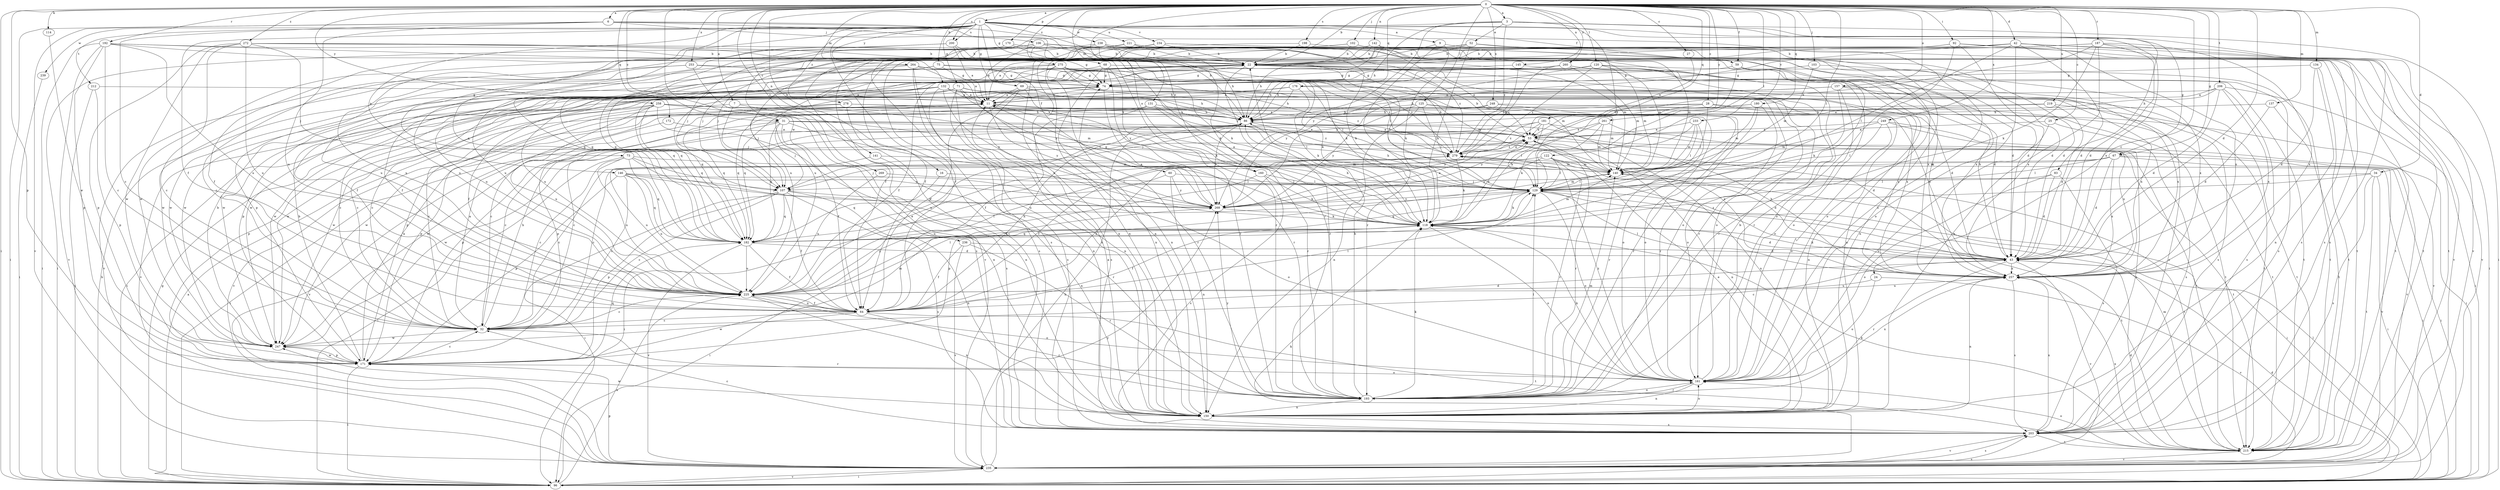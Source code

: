 strict digraph  {
0;
1;
3;
6;
7;
9;
11;
16;
22;
24;
25;
27;
28;
31;
32;
34;
42;
43;
52;
53;
59;
60;
64;
67;
68;
69;
71;
73;
74;
75;
83;
86;
92;
96;
102;
103;
106;
107;
114;
118;
120;
122;
125;
129;
131;
132;
134;
137;
140;
141;
142;
145;
146;
150;
157;
160;
161;
170;
171;
172;
176;
180;
181;
182;
187;
192;
193;
198;
200;
203;
206;
212;
215;
219;
221;
225;
233;
234;
235;
236;
238;
239;
247;
248;
249;
253;
257;
258;
260;
261;
264;
268;
269;
272;
275;
278;
279;
0 -> 1  [label=a];
0 -> 3  [label=a];
0 -> 6  [label=a];
0 -> 7  [label=a];
0 -> 16  [label=b];
0 -> 22  [label=b];
0 -> 24  [label=c];
0 -> 25  [label=c];
0 -> 27  [label=c];
0 -> 28  [label=c];
0 -> 31  [label=c];
0 -> 34  [label=d];
0 -> 42  [label=d];
0 -> 43  [label=d];
0 -> 59  [label=f];
0 -> 67  [label=g];
0 -> 75  [label=h];
0 -> 92  [label=i];
0 -> 96  [label=i];
0 -> 102  [label=j];
0 -> 103  [label=j];
0 -> 114  [label=k];
0 -> 120  [label=l];
0 -> 122  [label=l];
0 -> 125  [label=l];
0 -> 129  [label=l];
0 -> 131  [label=m];
0 -> 132  [label=m];
0 -> 134  [label=m];
0 -> 137  [label=m];
0 -> 141  [label=n];
0 -> 142  [label=n];
0 -> 145  [label=n];
0 -> 157  [label=o];
0 -> 160  [label=o];
0 -> 170  [label=p];
0 -> 171  [label=p];
0 -> 172  [label=q];
0 -> 176  [label=q];
0 -> 180  [label=q];
0 -> 181  [label=q];
0 -> 187  [label=r];
0 -> 192  [label=r];
0 -> 198  [label=s];
0 -> 200  [label=s];
0 -> 206  [label=t];
0 -> 219  [label=u];
0 -> 233  [label=v];
0 -> 236  [label=w];
0 -> 248  [label=x];
0 -> 249  [label=x];
0 -> 253  [label=x];
0 -> 258  [label=y];
0 -> 260  [label=y];
0 -> 261  [label=y];
0 -> 269  [label=z];
0 -> 272  [label=z];
0 -> 275  [label=z];
1 -> 9  [label=a];
1 -> 59  [label=f];
1 -> 60  [label=f];
1 -> 64  [label=f];
1 -> 67  [label=g];
1 -> 68  [label=g];
1 -> 69  [label=g];
1 -> 71  [label=g];
1 -> 73  [label=g];
1 -> 146  [label=n];
1 -> 182  [label=q];
1 -> 193  [label=r];
1 -> 200  [label=s];
1 -> 203  [label=s];
1 -> 212  [label=t];
1 -> 221  [label=u];
1 -> 234  [label=v];
1 -> 238  [label=w];
1 -> 239  [label=w];
1 -> 257  [label=x];
1 -> 264  [label=y];
1 -> 278  [label=z];
3 -> 31  [label=c];
3 -> 52  [label=e];
3 -> 83  [label=h];
3 -> 86  [label=h];
3 -> 96  [label=i];
3 -> 129  [label=l];
3 -> 235  [label=v];
3 -> 268  [label=y];
3 -> 279  [label=z];
6 -> 32  [label=c];
6 -> 86  [label=h];
6 -> 96  [label=i];
6 -> 106  [label=j];
6 -> 160  [label=o];
6 -> 161  [label=o];
6 -> 225  [label=u];
6 -> 235  [label=v];
7 -> 86  [label=h];
7 -> 107  [label=j];
7 -> 150  [label=n];
7 -> 247  [label=w];
9 -> 22  [label=b];
9 -> 43  [label=d];
9 -> 118  [label=k];
9 -> 193  [label=r];
11 -> 86  [label=h];
11 -> 161  [label=o];
11 -> 235  [label=v];
11 -> 268  [label=y];
16 -> 129  [label=l];
16 -> 182  [label=q];
22 -> 74  [label=g];
22 -> 129  [label=l];
22 -> 182  [label=q];
22 -> 193  [label=r];
22 -> 215  [label=t];
22 -> 225  [label=u];
22 -> 247  [label=w];
24 -> 161  [label=o];
24 -> 225  [label=u];
24 -> 235  [label=v];
25 -> 53  [label=e];
25 -> 161  [label=o];
25 -> 203  [label=s];
27 -> 53  [label=e];
28 -> 86  [label=h];
28 -> 118  [label=k];
28 -> 129  [label=l];
28 -> 150  [label=n];
28 -> 182  [label=q];
28 -> 215  [label=t];
31 -> 32  [label=c];
31 -> 43  [label=d];
31 -> 53  [label=e];
31 -> 64  [label=f];
31 -> 96  [label=i];
31 -> 107  [label=j];
31 -> 118  [label=k];
31 -> 182  [label=q];
31 -> 257  [label=x];
32 -> 11  [label=a];
32 -> 86  [label=h];
32 -> 193  [label=r];
32 -> 247  [label=w];
34 -> 96  [label=i];
34 -> 107  [label=j];
34 -> 171  [label=p];
34 -> 203  [label=s];
34 -> 215  [label=t];
42 -> 22  [label=b];
42 -> 43  [label=d];
42 -> 96  [label=i];
42 -> 107  [label=j];
42 -> 129  [label=l];
42 -> 161  [label=o];
42 -> 225  [label=u];
42 -> 235  [label=v];
42 -> 257  [label=x];
42 -> 268  [label=y];
43 -> 22  [label=b];
43 -> 32  [label=c];
43 -> 118  [label=k];
43 -> 193  [label=r];
43 -> 235  [label=v];
43 -> 257  [label=x];
43 -> 279  [label=z];
52 -> 22  [label=b];
52 -> 64  [label=f];
52 -> 118  [label=k];
52 -> 150  [label=n];
52 -> 171  [label=p];
52 -> 203  [label=s];
52 -> 225  [label=u];
52 -> 235  [label=v];
53 -> 22  [label=b];
53 -> 150  [label=n];
53 -> 193  [label=r];
53 -> 215  [label=t];
53 -> 247  [label=w];
53 -> 279  [label=z];
59 -> 43  [label=d];
59 -> 74  [label=g];
59 -> 129  [label=l];
59 -> 193  [label=r];
60 -> 96  [label=i];
60 -> 129  [label=l];
60 -> 150  [label=n];
60 -> 268  [label=y];
64 -> 32  [label=c];
64 -> 43  [label=d];
64 -> 86  [label=h];
64 -> 129  [label=l];
64 -> 193  [label=r];
64 -> 215  [label=t];
64 -> 225  [label=u];
64 -> 247  [label=w];
64 -> 279  [label=z];
67 -> 43  [label=d];
67 -> 96  [label=i];
67 -> 107  [label=j];
67 -> 129  [label=l];
67 -> 140  [label=m];
67 -> 235  [label=v];
67 -> 257  [label=x];
68 -> 64  [label=f];
68 -> 74  [label=g];
68 -> 150  [label=n];
68 -> 161  [label=o];
68 -> 193  [label=r];
68 -> 268  [label=y];
69 -> 11  [label=a];
69 -> 64  [label=f];
69 -> 86  [label=h];
69 -> 118  [label=k];
69 -> 203  [label=s];
69 -> 257  [label=x];
71 -> 11  [label=a];
71 -> 32  [label=c];
71 -> 64  [label=f];
71 -> 107  [label=j];
71 -> 150  [label=n];
71 -> 193  [label=r];
71 -> 203  [label=s];
71 -> 215  [label=t];
71 -> 279  [label=z];
73 -> 32  [label=c];
73 -> 96  [label=i];
73 -> 140  [label=m];
73 -> 182  [label=q];
73 -> 193  [label=r];
73 -> 225  [label=u];
73 -> 268  [label=y];
74 -> 11  [label=a];
74 -> 32  [label=c];
74 -> 96  [label=i];
74 -> 140  [label=m];
74 -> 193  [label=r];
74 -> 279  [label=z];
75 -> 11  [label=a];
75 -> 74  [label=g];
75 -> 161  [label=o];
75 -> 225  [label=u];
75 -> 247  [label=w];
83 -> 43  [label=d];
83 -> 129  [label=l];
83 -> 161  [label=o];
83 -> 203  [label=s];
86 -> 53  [label=e];
86 -> 171  [label=p];
86 -> 215  [label=t];
86 -> 225  [label=u];
86 -> 247  [label=w];
86 -> 268  [label=y];
86 -> 279  [label=z];
92 -> 22  [label=b];
92 -> 64  [label=f];
92 -> 182  [label=q];
92 -> 193  [label=r];
92 -> 203  [label=s];
92 -> 215  [label=t];
92 -> 257  [label=x];
96 -> 11  [label=a];
96 -> 22  [label=b];
96 -> 43  [label=d];
96 -> 74  [label=g];
96 -> 129  [label=l];
96 -> 203  [label=s];
96 -> 225  [label=u];
96 -> 235  [label=v];
102 -> 22  [label=b];
102 -> 43  [label=d];
102 -> 107  [label=j];
102 -> 150  [label=n];
102 -> 215  [label=t];
103 -> 74  [label=g];
103 -> 140  [label=m];
103 -> 257  [label=x];
106 -> 11  [label=a];
106 -> 22  [label=b];
106 -> 32  [label=c];
106 -> 43  [label=d];
106 -> 74  [label=g];
106 -> 140  [label=m];
106 -> 161  [label=o];
106 -> 215  [label=t];
106 -> 225  [label=u];
106 -> 247  [label=w];
107 -> 32  [label=c];
107 -> 64  [label=f];
107 -> 96  [label=i];
107 -> 150  [label=n];
107 -> 171  [label=p];
107 -> 182  [label=q];
107 -> 203  [label=s];
107 -> 268  [label=y];
114 -> 247  [label=w];
118 -> 11  [label=a];
118 -> 43  [label=d];
118 -> 53  [label=e];
118 -> 64  [label=f];
118 -> 86  [label=h];
118 -> 96  [label=i];
118 -> 140  [label=m];
118 -> 161  [label=o];
118 -> 182  [label=q];
120 -> 74  [label=g];
120 -> 86  [label=h];
120 -> 140  [label=m];
120 -> 150  [label=n];
120 -> 215  [label=t];
120 -> 268  [label=y];
120 -> 279  [label=z];
122 -> 32  [label=c];
122 -> 43  [label=d];
122 -> 129  [label=l];
122 -> 140  [label=m];
122 -> 193  [label=r];
122 -> 268  [label=y];
125 -> 86  [label=h];
125 -> 129  [label=l];
125 -> 150  [label=n];
125 -> 193  [label=r];
125 -> 215  [label=t];
125 -> 268  [label=y];
129 -> 11  [label=a];
129 -> 86  [label=h];
129 -> 96  [label=i];
129 -> 118  [label=k];
129 -> 140  [label=m];
129 -> 161  [label=o];
129 -> 182  [label=q];
129 -> 215  [label=t];
129 -> 268  [label=y];
131 -> 32  [label=c];
131 -> 64  [label=f];
131 -> 86  [label=h];
131 -> 129  [label=l];
131 -> 193  [label=r];
132 -> 11  [label=a];
132 -> 32  [label=c];
132 -> 43  [label=d];
132 -> 53  [label=e];
132 -> 150  [label=n];
132 -> 235  [label=v];
132 -> 247  [label=w];
132 -> 257  [label=x];
132 -> 268  [label=y];
134 -> 43  [label=d];
134 -> 74  [label=g];
134 -> 150  [label=n];
134 -> 215  [label=t];
137 -> 43  [label=d];
137 -> 86  [label=h];
137 -> 215  [label=t];
140 -> 129  [label=l];
140 -> 215  [label=t];
141 -> 140  [label=m];
141 -> 150  [label=n];
141 -> 225  [label=u];
142 -> 22  [label=b];
142 -> 53  [label=e];
142 -> 86  [label=h];
142 -> 150  [label=n];
142 -> 161  [label=o];
145 -> 74  [label=g];
145 -> 161  [label=o];
145 -> 279  [label=z];
146 -> 32  [label=c];
146 -> 107  [label=j];
146 -> 161  [label=o];
146 -> 171  [label=p];
146 -> 182  [label=q];
146 -> 225  [label=u];
146 -> 268  [label=y];
150 -> 11  [label=a];
150 -> 53  [label=e];
150 -> 161  [label=o];
150 -> 203  [label=s];
150 -> 247  [label=w];
157 -> 11  [label=a];
157 -> 86  [label=h];
157 -> 118  [label=k];
157 -> 161  [label=o];
157 -> 182  [label=q];
157 -> 203  [label=s];
157 -> 257  [label=x];
160 -> 118  [label=k];
160 -> 129  [label=l];
160 -> 203  [label=s];
160 -> 225  [label=u];
161 -> 22  [label=b];
161 -> 118  [label=k];
161 -> 150  [label=n];
161 -> 193  [label=r];
161 -> 257  [label=x];
161 -> 279  [label=z];
170 -> 22  [label=b];
170 -> 96  [label=i];
170 -> 107  [label=j];
170 -> 129  [label=l];
171 -> 11  [label=a];
171 -> 22  [label=b];
171 -> 32  [label=c];
171 -> 96  [label=i];
171 -> 140  [label=m];
171 -> 161  [label=o];
171 -> 182  [label=q];
171 -> 247  [label=w];
172 -> 53  [label=e];
172 -> 235  [label=v];
176 -> 11  [label=a];
176 -> 86  [label=h];
176 -> 118  [label=k];
176 -> 171  [label=p];
176 -> 203  [label=s];
176 -> 257  [label=x];
180 -> 86  [label=h];
180 -> 107  [label=j];
180 -> 140  [label=m];
180 -> 161  [label=o];
180 -> 193  [label=r];
181 -> 32  [label=c];
181 -> 53  [label=e];
181 -> 129  [label=l];
181 -> 150  [label=n];
181 -> 235  [label=v];
181 -> 268  [label=y];
181 -> 279  [label=z];
182 -> 43  [label=d];
182 -> 64  [label=f];
182 -> 118  [label=k];
182 -> 129  [label=l];
182 -> 225  [label=u];
182 -> 235  [label=v];
187 -> 22  [label=b];
187 -> 43  [label=d];
187 -> 53  [label=e];
187 -> 64  [label=f];
187 -> 118  [label=k];
187 -> 150  [label=n];
187 -> 203  [label=s];
187 -> 257  [label=x];
192 -> 22  [label=b];
192 -> 32  [label=c];
192 -> 96  [label=i];
192 -> 118  [label=k];
192 -> 171  [label=p];
192 -> 193  [label=r];
192 -> 225  [label=u];
192 -> 235  [label=v];
193 -> 22  [label=b];
193 -> 118  [label=k];
193 -> 129  [label=l];
193 -> 140  [label=m];
193 -> 150  [label=n];
193 -> 161  [label=o];
193 -> 268  [label=y];
198 -> 11  [label=a];
198 -> 22  [label=b];
198 -> 257  [label=x];
200 -> 11  [label=a];
200 -> 22  [label=b];
200 -> 64  [label=f];
200 -> 118  [label=k];
200 -> 225  [label=u];
203 -> 32  [label=c];
203 -> 215  [label=t];
203 -> 235  [label=v];
203 -> 257  [label=x];
206 -> 11  [label=a];
206 -> 43  [label=d];
206 -> 53  [label=e];
206 -> 96  [label=i];
206 -> 203  [label=s];
206 -> 247  [label=w];
206 -> 257  [label=x];
212 -> 11  [label=a];
212 -> 96  [label=i];
212 -> 171  [label=p];
215 -> 43  [label=d];
215 -> 118  [label=k];
215 -> 140  [label=m];
215 -> 161  [label=o];
215 -> 235  [label=v];
215 -> 257  [label=x];
219 -> 43  [label=d];
219 -> 86  [label=h];
219 -> 182  [label=q];
219 -> 215  [label=t];
221 -> 22  [label=b];
221 -> 140  [label=m];
221 -> 182  [label=q];
221 -> 203  [label=s];
221 -> 225  [label=u];
221 -> 257  [label=x];
221 -> 279  [label=z];
225 -> 32  [label=c];
225 -> 53  [label=e];
225 -> 64  [label=f];
225 -> 129  [label=l];
225 -> 150  [label=n];
225 -> 161  [label=o];
225 -> 268  [label=y];
233 -> 53  [label=e];
233 -> 129  [label=l];
233 -> 140  [label=m];
233 -> 193  [label=r];
233 -> 225  [label=u];
234 -> 22  [label=b];
234 -> 140  [label=m];
234 -> 225  [label=u];
234 -> 235  [label=v];
234 -> 257  [label=x];
235 -> 86  [label=h];
235 -> 96  [label=i];
235 -> 118  [label=k];
235 -> 171  [label=p];
235 -> 203  [label=s];
235 -> 268  [label=y];
236 -> 43  [label=d];
236 -> 64  [label=f];
236 -> 193  [label=r];
236 -> 235  [label=v];
238 -> 22  [label=b];
238 -> 86  [label=h];
238 -> 118  [label=k];
238 -> 150  [label=n];
238 -> 182  [label=q];
238 -> 215  [label=t];
239 -> 96  [label=i];
247 -> 22  [label=b];
247 -> 171  [label=p];
248 -> 86  [label=h];
248 -> 140  [label=m];
248 -> 171  [label=p];
248 -> 235  [label=v];
249 -> 53  [label=e];
249 -> 129  [label=l];
249 -> 140  [label=m];
249 -> 161  [label=o];
249 -> 203  [label=s];
249 -> 257  [label=x];
253 -> 74  [label=g];
253 -> 129  [label=l];
253 -> 203  [label=s];
253 -> 235  [label=v];
253 -> 247  [label=w];
257 -> 86  [label=h];
257 -> 129  [label=l];
257 -> 150  [label=n];
257 -> 203  [label=s];
257 -> 225  [label=u];
258 -> 32  [label=c];
258 -> 43  [label=d];
258 -> 86  [label=h];
258 -> 129  [label=l];
258 -> 140  [label=m];
258 -> 150  [label=n];
258 -> 171  [label=p];
258 -> 182  [label=q];
258 -> 225  [label=u];
258 -> 247  [label=w];
260 -> 74  [label=g];
260 -> 86  [label=h];
260 -> 140  [label=m];
260 -> 193  [label=r];
260 -> 203  [label=s];
260 -> 247  [label=w];
260 -> 279  [label=z];
261 -> 53  [label=e];
261 -> 96  [label=i];
261 -> 118  [label=k];
261 -> 140  [label=m];
261 -> 268  [label=y];
264 -> 64  [label=f];
264 -> 74  [label=g];
264 -> 150  [label=n];
264 -> 203  [label=s];
264 -> 247  [label=w];
264 -> 268  [label=y];
264 -> 279  [label=z];
268 -> 53  [label=e];
268 -> 74  [label=g];
268 -> 118  [label=k];
269 -> 129  [label=l];
269 -> 225  [label=u];
272 -> 22  [label=b];
272 -> 32  [label=c];
272 -> 43  [label=d];
272 -> 107  [label=j];
272 -> 118  [label=k];
272 -> 171  [label=p];
272 -> 225  [label=u];
272 -> 247  [label=w];
275 -> 64  [label=f];
275 -> 74  [label=g];
275 -> 86  [label=h];
275 -> 118  [label=k];
275 -> 140  [label=m];
275 -> 150  [label=n];
275 -> 171  [label=p];
275 -> 182  [label=q];
275 -> 279  [label=z];
278 -> 86  [label=h];
278 -> 161  [label=o];
278 -> 171  [label=p];
278 -> 182  [label=q];
278 -> 203  [label=s];
279 -> 22  [label=b];
279 -> 32  [label=c];
279 -> 53  [label=e];
279 -> 64  [label=f];
279 -> 96  [label=i];
279 -> 118  [label=k];
279 -> 140  [label=m];
}
